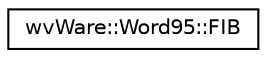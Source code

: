 digraph "类继承关系图"
{
  edge [fontname="Helvetica",fontsize="10",labelfontname="Helvetica",labelfontsize="10"];
  node [fontname="Helvetica",fontsize="10",shape=record];
  rankdir="LR";
  Node0 [label="wvWare::Word95::FIB",height=0.2,width=0.4,color="black", fillcolor="white", style="filled",URL="$structwv_ware_1_1_word95_1_1_f_i_b.html"];
}
